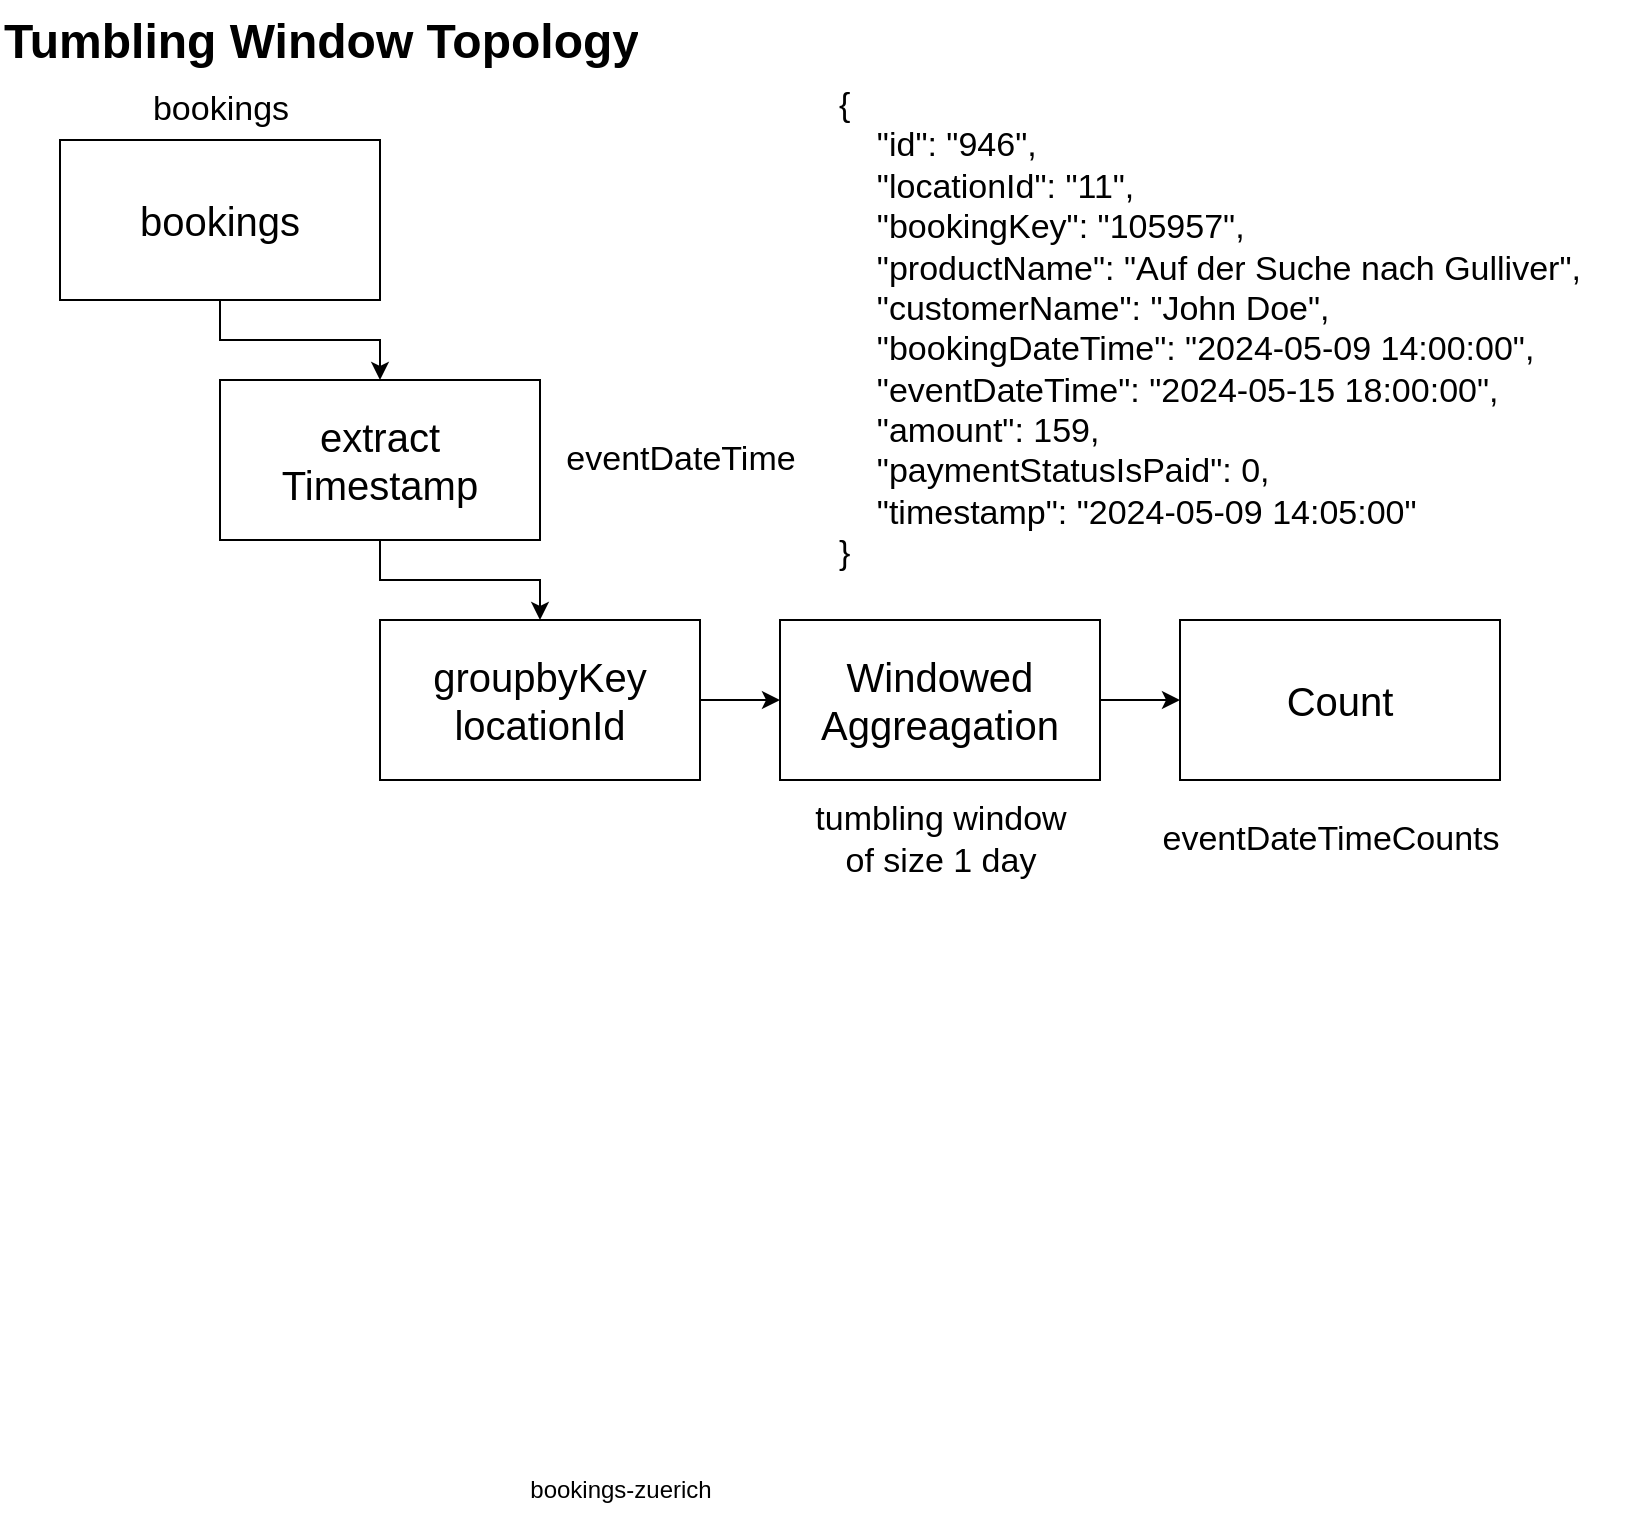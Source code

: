 <mxfile version="24.4.4" type="device">
  <diagram name="Page-1" id="JsHUEGDlsRq30NTsk1rT">
    <mxGraphModel dx="954" dy="531" grid="1" gridSize="10" guides="1" tooltips="1" connect="1" arrows="1" fold="1" page="1" pageScale="1" pageWidth="827" pageHeight="1169" math="0" shadow="0">
      <root>
        <mxCell id="0" />
        <mxCell id="1" parent="0" />
        <mxCell id="GBOS3SV3QutHxm366jlo-6" style="edgeStyle=orthogonalEdgeStyle;rounded=0;orthogonalLoop=1;jettySize=auto;html=1;exitX=0.5;exitY=1;exitDx=0;exitDy=0;" parent="1" source="GBOS3SV3QutHxm366jlo-1" target="GBOS3SV3QutHxm366jlo-2" edge="1">
          <mxGeometry relative="1" as="geometry" />
        </mxCell>
        <mxCell id="GBOS3SV3QutHxm366jlo-1" value="bookings" style="whiteSpace=wrap;html=1;fontSize=20;" parent="1" vertex="1">
          <mxGeometry x="40" y="80" width="160" height="80" as="geometry" />
        </mxCell>
        <mxCell id="GBOS3SV3QutHxm366jlo-7" style="edgeStyle=orthogonalEdgeStyle;rounded=0;orthogonalLoop=1;jettySize=auto;html=1;exitX=0.5;exitY=1;exitDx=0;exitDy=0;entryX=0.5;entryY=0;entryDx=0;entryDy=0;" parent="1" source="GBOS3SV3QutHxm366jlo-2" target="GBOS3SV3QutHxm366jlo-3" edge="1">
          <mxGeometry relative="1" as="geometry" />
        </mxCell>
        <mxCell id="GBOS3SV3QutHxm366jlo-2" value="extract Timestamp" style="whiteSpace=wrap;html=1;fontSize=20;" parent="1" vertex="1">
          <mxGeometry x="120" y="200" width="160" height="80" as="geometry" />
        </mxCell>
        <mxCell id="JRZa4aurS7dJVKj11j_g-3" value="" style="edgeStyle=orthogonalEdgeStyle;rounded=0;orthogonalLoop=1;jettySize=auto;html=1;" edge="1" parent="1" source="GBOS3SV3QutHxm366jlo-3" target="JRZa4aurS7dJVKj11j_g-2">
          <mxGeometry relative="1" as="geometry" />
        </mxCell>
        <mxCell id="GBOS3SV3QutHxm366jlo-3" value="groupbyKey&lt;div&gt;locationId&lt;/div&gt;" style="whiteSpace=wrap;html=1;fontSize=20;" parent="1" vertex="1">
          <mxGeometry x="200" y="320" width="160" height="80" as="geometry" />
        </mxCell>
        <mxCell id="GBOS3SV3QutHxm366jlo-10" value="&lt;div style=&quot;text-align: left; font-size: 17px;&quot;&gt;&lt;font style=&quot;font-size: 17px;&quot;&gt;{&lt;/font&gt;&lt;/div&gt;&lt;div style=&quot;text-align: left; font-size: 17px;&quot;&gt;&lt;font style=&quot;font-size: 17px;&quot;&gt;&amp;nbsp; &amp;nbsp; &quot;id&quot;: &quot;946&quot;,&lt;/font&gt;&lt;/div&gt;&lt;div style=&quot;text-align: left; font-size: 17px;&quot;&gt;&lt;font style=&quot;font-size: 17px;&quot;&gt;&amp;nbsp; &amp;nbsp; &quot;locationId&quot;: &quot;11&quot;,&lt;/font&gt;&lt;/div&gt;&lt;div style=&quot;text-align: left; font-size: 17px;&quot;&gt;&lt;font style=&quot;font-size: 17px;&quot;&gt;&amp;nbsp; &amp;nbsp; &quot;bookingKey&quot;: &quot;105957&quot;,&lt;/font&gt;&lt;/div&gt;&lt;div style=&quot;text-align: left; font-size: 17px;&quot;&gt;&lt;font style=&quot;font-size: 17px;&quot;&gt;&amp;nbsp; &amp;nbsp; &quot;productName&quot;: &quot;Auf der Suche nach Gulliver&quot;,&lt;/font&gt;&lt;/div&gt;&lt;div style=&quot;text-align: left; font-size: 17px;&quot;&gt;&lt;font style=&quot;font-size: 17px;&quot;&gt;&amp;nbsp; &amp;nbsp; &quot;customerName&quot;: &quot;John Doe&quot;,&lt;/font&gt;&lt;/div&gt;&lt;div style=&quot;text-align: left; font-size: 17px;&quot;&gt;&lt;font style=&quot;font-size: 17px;&quot;&gt;&amp;nbsp; &amp;nbsp; &quot;bookingDateTime&quot;: &quot;2024-05-09 14:00:00&quot;,&lt;/font&gt;&lt;/div&gt;&lt;div style=&quot;text-align: left; font-size: 17px;&quot;&gt;&lt;font style=&quot;font-size: 17px;&quot;&gt;&amp;nbsp; &amp;nbsp; &quot;eventDateTime&quot;: &quot;2024-05-15 18:00:00&quot;,&lt;/font&gt;&lt;/div&gt;&lt;div style=&quot;text-align: left; font-size: 17px;&quot;&gt;&lt;font style=&quot;font-size: 17px;&quot;&gt;&amp;nbsp; &amp;nbsp; &quot;amount&quot;: 159,&lt;/font&gt;&lt;/div&gt;&lt;div style=&quot;text-align: left; font-size: 17px;&quot;&gt;&lt;font style=&quot;font-size: 17px;&quot;&gt;&amp;nbsp; &amp;nbsp; &quot;paymentStatusIsPaid&quot;: 0,&lt;/font&gt;&lt;/div&gt;&lt;div style=&quot;text-align: left; font-size: 17px;&quot;&gt;&lt;font style=&quot;font-size: 17px;&quot;&gt;&amp;nbsp; &amp;nbsp; &quot;timestamp&quot;: &quot;2024-05-09 14:05:00&quot;&lt;/font&gt;&lt;/div&gt;&lt;div style=&quot;text-align: left; font-size: 17px;&quot;&gt;&lt;font style=&quot;font-size: 17px;&quot;&gt;}&lt;/font&gt;&lt;/div&gt;&lt;div style=&quot;font-size: 17px;&quot;&gt;&lt;br&gt;&lt;/div&gt;" style="text;html=1;align=center;verticalAlign=middle;whiteSpace=wrap;rounded=0;" parent="1" vertex="1">
          <mxGeometry x="403" y="170" width="424" height="30" as="geometry" />
        </mxCell>
        <mxCell id="GBOS3SV3QutHxm366jlo-11" value="&lt;h1 style=&quot;margin-top: 0px;&quot;&gt;Tumbling Window Topology&lt;/h1&gt;" style="text;html=1;whiteSpace=wrap;overflow=hidden;rounded=0;" parent="1" vertex="1">
          <mxGeometry x="10" y="10" width="510" height="120" as="geometry" />
        </mxCell>
        <mxCell id="GBOS3SV3QutHxm366jlo-12" value="&lt;font style=&quot;font-size: 17px;&quot;&gt;bookings&lt;/font&gt;" style="text;html=1;align=center;verticalAlign=middle;resizable=0;points=[];autosize=1;strokeColor=none;fillColor=none;" parent="1" vertex="1">
          <mxGeometry x="75" y="50" width="90" height="30" as="geometry" />
        </mxCell>
        <mxCell id="GBOS3SV3QutHxm366jlo-13" value="bookings-zuerich" style="text;html=1;align=center;verticalAlign=middle;resizable=0;points=[];autosize=1;strokeColor=none;fillColor=none;" parent="1" vertex="1">
          <mxGeometry x="265" y="740" width="110" height="30" as="geometry" />
        </mxCell>
        <mxCell id="GBOS3SV3QutHxm366jlo-14" value="&lt;font style=&quot;font-size: 17px;&quot;&gt;tumbling window&lt;/font&gt;&lt;div style=&quot;font-size: 17px;&quot;&gt;&lt;font style=&quot;font-size: 17px;&quot;&gt;of size 1 day&lt;/font&gt;&lt;/div&gt;" style="text;html=1;align=center;verticalAlign=middle;resizable=0;points=[];autosize=1;strokeColor=none;fillColor=none;" parent="1" vertex="1">
          <mxGeometry x="405" y="405" width="150" height="50" as="geometry" />
        </mxCell>
        <mxCell id="JRZa4aurS7dJVKj11j_g-5" value="" style="edgeStyle=orthogonalEdgeStyle;rounded=0;orthogonalLoop=1;jettySize=auto;html=1;" edge="1" parent="1" source="JRZa4aurS7dJVKj11j_g-2" target="JRZa4aurS7dJVKj11j_g-4">
          <mxGeometry relative="1" as="geometry" />
        </mxCell>
        <mxCell id="JRZa4aurS7dJVKj11j_g-2" value="Windowed Aggreagation" style="whiteSpace=wrap;html=1;fontSize=20;" vertex="1" parent="1">
          <mxGeometry x="400" y="320" width="160" height="80" as="geometry" />
        </mxCell>
        <mxCell id="JRZa4aurS7dJVKj11j_g-4" value="Count" style="whiteSpace=wrap;html=1;fontSize=20;" vertex="1" parent="1">
          <mxGeometry x="600" y="320" width="160" height="80" as="geometry" />
        </mxCell>
        <mxCell id="JRZa4aurS7dJVKj11j_g-7" value="&lt;font style=&quot;font-size: 17px;&quot;&gt;eventDateTime&lt;/font&gt;" style="text;html=1;align=center;verticalAlign=middle;resizable=0;points=[];autosize=1;strokeColor=none;fillColor=none;" vertex="1" parent="1">
          <mxGeometry x="280" y="225" width="140" height="30" as="geometry" />
        </mxCell>
        <mxCell id="JRZa4aurS7dJVKj11j_g-8" value="&lt;font style=&quot;font-size: 17px;&quot;&gt;eventDateTimeCounts&lt;/font&gt;" style="text;html=1;align=center;verticalAlign=middle;resizable=0;points=[];autosize=1;strokeColor=none;fillColor=none;" vertex="1" parent="1">
          <mxGeometry x="580" y="415" width="190" height="30" as="geometry" />
        </mxCell>
      </root>
    </mxGraphModel>
  </diagram>
</mxfile>
